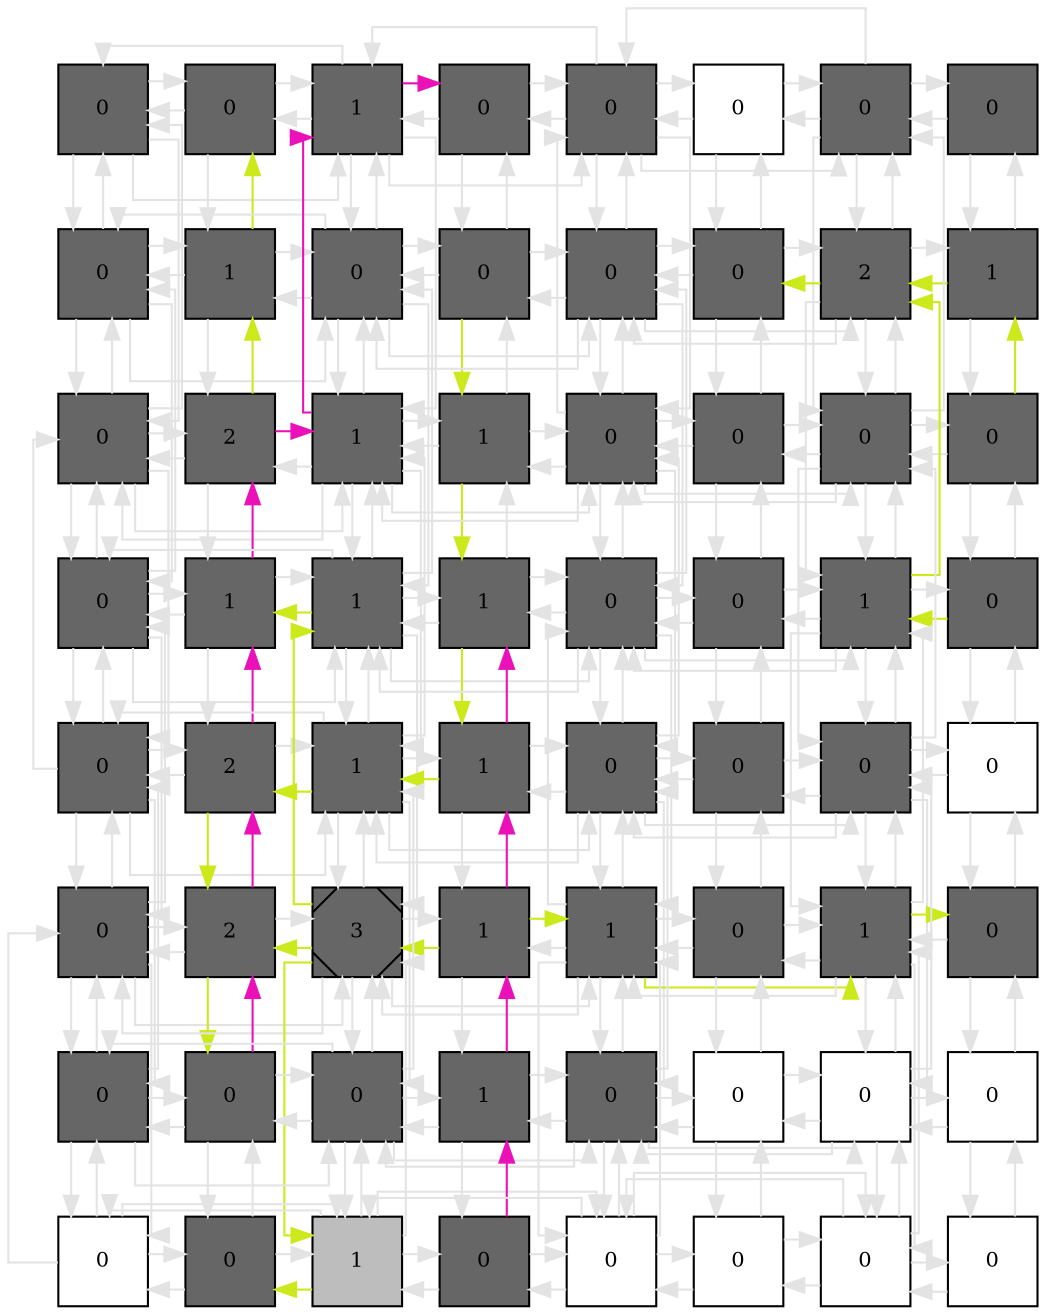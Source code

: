 digraph layout  {
rankdir=TB;
splines=ortho;
node [fixedsize=false, style=filled, width="0.6"];
edge [constraint=false];
0 [fillcolor="#666666", fontsize=10, label=0, shape=square, tooltip="name:  IS ,\nin_degree: 4,\nout_degree: 4"];
1 [fillcolor="#666666", fontsize=10, label=0, shape=square, tooltip="name:  IgG ,\nin_degree: 3,\nout_degree: 3"];
2 [fillcolor="#666666", fontsize=10, label=1, shape=square, tooltip="name:  TNE ,\nin_degree: 6,\nout_degree: 6"];
3 [fillcolor="#666666", fontsize=10, label=0, shape=square, tooltip="name:  IgA_TRetortaeformis ,\nin_degree: 3,\nout_degree: 3"];
4 [fillcolor="#666666", fontsize=10, label=0, shape=square, tooltip="name:  NE_Bacterium ,\nin_degree: 6,\nout_degree: 6"];
5 [fillcolor="#FFFFFF", fontsize=10, label=0, shape=square, tooltip="name: None,\nin_degree: 3,\nout_degree: 3"];
6 [fillcolor="#666666", fontsize=10, label=0, shape=square, tooltip="name:  DP ,\nin_degree: 5,\nout_degree: 5"];
7 [fillcolor="#666666", fontsize=10, label=0, shape=square, tooltip="name:  Oag ,\nin_degree: 2,\nout_degree: 2"];
8 [fillcolor="#666666", fontsize=10, label=0, shape=square, tooltip="name:  EC_TRetortaeformis ,\nin_degree: 5,\nout_degree: 5"];
9 [fillcolor="#666666", fontsize=10, label=1, shape=square, tooltip="name:  AD ,\nin_degree: 4,\nout_degree: 4"];
10 [fillcolor="#666666", fontsize=10, label=0, shape=square, tooltip="name:  NE_TRetortaeformis ,\nin_degree: 7,\nout_degree: 7"];
11 [fillcolor="#666666", fontsize=10, label=0, shape=square, tooltip="name:  PIC ,\nin_degree: 4,\nout_degree: 4"];
12 [fillcolor="#666666", fontsize=10, label=0, shape=square, tooltip="name:  MPI_Bacterium ,\nin_degree: 7,\nout_degree: 7"];
13 [fillcolor="#666666", fontsize=10, label=0, shape=square, tooltip="name:  AP ,\nin_degree: 4,\nout_degree: 4"];
14 [fillcolor="#666666", fontsize=10, label=2, shape=square, tooltip="name:  EC_Bacterium ,\nin_degree: 6,\nout_degree: 6"];
15 [fillcolor="#666666", fontsize=10, label=1, shape=square, tooltip="name:  Cb ,\nin_degree: 3,\nout_degree: 3"];
16 [fillcolor="#666666", fontsize=10, label=0, shape=square, tooltip="name:  IL13 ,\nin_degree: 6,\nout_degree: 6"];
17 [fillcolor="#666666", fontsize=10, label=2, shape=square, tooltip="name:  Th2I_TRetortaeformis ,\nin_degree: 4,\nout_degree: 4"];
18 [fillcolor="#666666", fontsize=10, label=1, shape=square, tooltip="name:  IL4I ,\nin_degree: 8,\nout_degree: 8"];
19 [fillcolor="#666666", fontsize=10, label=1, shape=square, tooltip="name:  IFNgII ,\nin_degree: 4,\nout_degree: 4"];
20 [fillcolor="#666666", fontsize=10, label=0, shape=square, tooltip="name:  IFNg_Bacterium ,\nin_degree: 8,\nout_degree: 8"];
21 [fillcolor="#666666", fontsize=10, label=0, shape=square, tooltip="name:  PH ,\nin_degree: 4,\nout_degree: 4"];
22 [fillcolor="#666666", fontsize=10, label=0, shape=square, tooltip="name:  Bb ,\nin_degree: 7,\nout_degree: 7"];
23 [fillcolor="#666666", fontsize=10, label=0, shape=square, tooltip="name:  AgAb_Bacterium ,\nin_degree: 3,\nout_degree: 3"];
24 [fillcolor="#666666", fontsize=10, label=0, shape=square, tooltip="name:  EL ,\nin_degree: 6,\nout_degree: 6"];
25 [fillcolor="#666666", fontsize=10, label=1, shape=square, tooltip="name:  BC_TRetortaeformis ,\nin_degree: 4,\nout_degree: 4"];
26 [fillcolor="#666666", fontsize=10, label=1, shape=square, tooltip="name:  IL10I ,\nin_degree: 8,\nout_degree: 8"];
27 [fillcolor="#666666", fontsize=10, label=1, shape=square, tooltip="name:  IFNgI ,\nin_degree: 4,\nout_degree: 4"];
28 [fillcolor="#666666", fontsize=10, label=0, shape=square, tooltip="name:  DCI_Bacterium ,\nin_degree: 8,\nout_degree: 8"];
29 [fillcolor="#666666", fontsize=10, label=0, shape=square, tooltip="name:  Th1I_Bacterium ,\nin_degree: 4,\nout_degree: 4"];
30 [fillcolor="#666666", fontsize=10, label=1, shape=square, tooltip="name:  IgA_Bacterium ,\nin_degree: 7,\nout_degree: 7"];
31 [fillcolor="#666666", fontsize=10, label=0, shape=square, tooltip="name:  IgG_Bacterium ,\nin_degree: 3,\nout_degree: 3"];
32 [fillcolor="#666666", fontsize=10, label=0, shape=square, tooltip="name:  EL2 ,\nin_degree: 6,\nout_degree: 6"];
33 [fillcolor="#666666", fontsize=10, label=2, shape=square, tooltip="name:  IgE ,\nin_degree: 4,\nout_degree: 4"];
34 [fillcolor="#666666", fontsize=10, label=1, shape=square, tooltip="name:  Th2I_Bacterium ,\nin_degree: 8,\nout_degree: 8"];
35 [fillcolor="#666666", fontsize=10, label=1, shape=square, tooltip="name:  DCI_TRetortaeformis ,\nin_degree: 4,\nout_degree: 4"];
36 [fillcolor="#666666", fontsize=10, label=0, shape=square, tooltip="name:  IL10I_Bacterium ,\nin_degree: 8,\nout_degree: 8"];
37 [fillcolor="#666666", fontsize=10, label=0, shape=square, tooltip="name:  TrI_Bacterium ,\nin_degree: 4,\nout_degree: 4"];
38 [fillcolor="#666666", fontsize=10, label=0, shape=square, tooltip="name:  TTSSI ,\nin_degree: 7,\nout_degree: 7"];
39 [fillcolor="#FFFFFF", fontsize=10, label=0, shape=square, tooltip="name: None,\nin_degree: 3,\nout_degree: 3"];
40 [fillcolor="#666666", fontsize=10, label=0, shape=square, tooltip="name:  TEL ,\nin_degree: 6,\nout_degree: 6"];
41 [fillcolor="#666666", fontsize=10, label=2, shape=square, tooltip="name:  DCII_TRetortaeformis ,\nin_degree: 4,\nout_degree: 4"];
42 [fillcolor="#666666", fontsize=10, label=3, shape=Msquare, tooltip="name:  IL4II ,\nin_degree: 8,\nout_degree: 8"];
43 [fillcolor="#666666", fontsize=10, label=1, shape=square, tooltip="name:  T0 ,\nin_degree: 4,\nout_degree: 4"];
44 [fillcolor="#666666", fontsize=10, label=1, shape=square, tooltip="name:  Th1II_Bacterium ,\nin_degree: 8,\nout_degree: 8"];
45 [fillcolor="#666666", fontsize=10, label=0, shape=square, tooltip="name:  TrII ,\nin_degree: 4,\nout_degree: 4"];
46 [fillcolor="#666666", fontsize=10, label=1, shape=square, tooltip="name:  TTSSII ,\nin_degree: 7,\nout_degree: 7"];
47 [fillcolor="#666666", fontsize=10, label=0, shape=square, tooltip="name:  BC_Bacterium ,\nin_degree: 3,\nout_degree: 3"];
48 [fillcolor="#666666", fontsize=10, label=0, shape=square, tooltip="name:  IL5 ,\nin_degree: 5,\nout_degree: 5"];
49 [fillcolor="#666666", fontsize=10, label=0, shape=square, tooltip="name:  Th2II_TRetortaeformis ,\nin_degree: 4,\nout_degree: 4"];
50 [fillcolor="#666666", fontsize=10, label=0, shape=square, tooltip="name:  IL12II ,\nin_degree: 7,\nout_degree: 7"];
51 [fillcolor="#666666", fontsize=10, label=1, shape=square, tooltip="name:  Th2II_Bacterium ,\nin_degree: 4,\nout_degree: 4"];
52 [fillcolor="#666666", fontsize=10, label=0, shape=square, tooltip="name:  DCII_Bacterium ,\nin_degree: 7,\nout_degree: 7"];
53 [fillcolor="#FFFFFF", fontsize=10, label=0, shape=square, tooltip="name: None,\nin_degree: 4,\nout_degree: 4"];
54 [fillcolor="#FFFFFF", fontsize=10, label=0, shape=square, tooltip="name: None,\nin_degree: 6,\nout_degree: 6"];
55 [fillcolor="#FFFFFF", fontsize=10, label=0, shape=square, tooltip="name: None,\nin_degree: 3,\nout_degree: 3"];
56 [fillcolor="#FFFFFF", fontsize=10, label=0, shape=square, tooltip="name: None,\nin_degree: 4,\nout_degree: 4"];
57 [fillcolor="#666666", fontsize=10, label=0, shape=square, tooltip="name:  Th1II_TRetortaeformis ,\nin_degree: 3,\nout_degree: 3"];
58 [fillcolor="#bdbdbd", fontsize=10, label=1, shape=square, tooltip="name: None,\nin_degree: 6,\nout_degree: 6"];
59 [fillcolor="#666666", fontsize=10, label=0, shape=square, tooltip="name:  Th1I_TRetortaeformis ,\nin_degree: 3,\nout_degree: 3"];
60 [fillcolor="#FFFFFF", fontsize=10, label=0, shape=square, tooltip="name: None,\nin_degree: 6,\nout_degree: 6"];
61 [fillcolor="#FFFFFF", fontsize=10, label=0, shape=square, tooltip="name: None,\nin_degree: 3,\nout_degree: 3"];
62 [fillcolor="#FFFFFF", fontsize=10, label=0, shape=square, tooltip="name: None,\nin_degree: 5,\nout_degree: 5"];
63 [fillcolor="#FFFFFF", fontsize=10, label=0, shape=square, tooltip="name: None,\nin_degree: 2,\nout_degree: 2"];
0 -> 1  [color=grey89, style="penwidth(0.1)", tooltip=" ", weight=1];
0 -> 8  [color=grey89, style="penwidth(0.1)", tooltip=" ", weight=1];
0 -> 16  [color=grey89, style="penwidth(0.1)", tooltip=" ", weight=1];
0 -> 2  [color=grey89, style="penwidth(0.1)", tooltip=" ", weight=1];
1 -> 0  [color=grey89, style="penwidth(0.1)", tooltip=" ", weight=1];
1 -> 2  [color=grey89, style="penwidth(0.1)", tooltip=" ", weight=1];
1 -> 9  [color=grey89, style="penwidth(0.1)", tooltip=" ", weight=1];
2 -> 1  [color=grey89, style="penwidth(0.1)", tooltip=" ", weight=1];
2 -> 3  [color="#EB11B9", style="penwidth(0.1)", tooltip="25( BC_TRetortaeformis ) to 3( IgA_TRetortaeformis )", weight=1];
2 -> 10  [color=grey89, style="penwidth(0.1)", tooltip=" ", weight=1];
2 -> 18  [color=grey89, style="penwidth(0.1)", tooltip=" ", weight=1];
2 -> 4  [color=grey89, style="penwidth(0.1)", tooltip=" ", weight=1];
2 -> 0  [color=grey89, style="penwidth(0.1)", tooltip=" ", weight=1];
3 -> 2  [color=grey89, style="penwidth(0.1)", tooltip=" ", weight=1];
3 -> 4  [color=grey89, style="penwidth(0.1)", tooltip=" ", weight=1];
3 -> 11  [color=grey89, style="penwidth(0.1)", tooltip=" ", weight=1];
4 -> 3  [color=grey89, style="penwidth(0.1)", tooltip=" ", weight=1];
4 -> 5  [color=grey89, style="penwidth(0.1)", tooltip=" ", weight=1];
4 -> 12  [color=grey89, style="penwidth(0.1)", tooltip=" ", weight=1];
4 -> 20  [color=grey89, style="penwidth(0.1)", tooltip=" ", weight=1];
4 -> 6  [color=grey89, style="penwidth(0.1)", tooltip=" ", weight=1];
4 -> 2  [color=grey89, style="penwidth(0.1)", tooltip=" ", weight=1];
5 -> 4  [color=grey89, style="penwidth(0.1)", tooltip=" ", weight=1];
5 -> 6  [color=grey89, style="penwidth(0.1)", tooltip=" ", weight=1];
5 -> 13  [color=grey89, style="penwidth(0.1)", tooltip=" ", weight=1];
6 -> 5  [color=grey89, style="penwidth(0.1)", tooltip=" ", weight=1];
6 -> 7  [color=grey89, style="penwidth(0.1)", tooltip=" ", weight=1];
6 -> 14  [color=grey89, style="penwidth(0.1)", tooltip=" ", weight=1];
6 -> 22  [color=grey89, style="penwidth(0.1)", tooltip=" ", weight=1];
6 -> 4  [color=grey89, style="penwidth(0.1)", tooltip=" ", weight=1];
7 -> 6  [color=grey89, style="penwidth(0.1)", tooltip=" ", weight=1];
7 -> 15  [color=grey89, style="penwidth(0.1)", tooltip=" ", weight=1];
8 -> 0  [color=grey89, style="penwidth(0.1)", tooltip=" ", weight=1];
8 -> 9  [color=grey89, style="penwidth(0.1)", tooltip=" ", weight=1];
8 -> 16  [color=grey89, style="penwidth(0.1)", tooltip=" ", weight=1];
8 -> 24  [color=grey89, style="penwidth(0.1)", tooltip=" ", weight=1];
8 -> 10  [color=grey89, style="penwidth(0.1)", tooltip=" ", weight=1];
9 -> 1  [color="#CBE91B", style="penwidth(0.1)", tooltip="25( BC_TRetortaeformis ) to 1( IgG )", weight=1];
9 -> 8  [color=grey89, style="penwidth(0.1)", tooltip=" ", weight=1];
9 -> 10  [color=grey89, style="penwidth(0.1)", tooltip=" ", weight=1];
9 -> 17  [color=grey89, style="penwidth(0.1)", tooltip=" ", weight=1];
10 -> 2  [color=grey89, style="penwidth(0.1)", tooltip=" ", weight=1];
10 -> 9  [color=grey89, style="penwidth(0.1)", tooltip=" ", weight=1];
10 -> 11  [color=grey89, style="penwidth(0.1)", tooltip=" ", weight=1];
10 -> 18  [color=grey89, style="penwidth(0.1)", tooltip=" ", weight=1];
10 -> 26  [color=grey89, style="penwidth(0.1)", tooltip=" ", weight=1];
10 -> 12  [color=grey89, style="penwidth(0.1)", tooltip=" ", weight=1];
10 -> 8  [color=grey89, style="penwidth(0.1)", tooltip=" ", weight=1];
11 -> 3  [color=grey89, style="penwidth(0.1)", tooltip=" ", weight=1];
11 -> 10  [color=grey89, style="penwidth(0.1)", tooltip=" ", weight=1];
11 -> 12  [color=grey89, style="penwidth(0.1)", tooltip=" ", weight=1];
11 -> 19  [color="#CBE91B", style="penwidth(0.1)", tooltip="11( PIC ) to 35( DCI_TRetortaeformis )", weight=1];
12 -> 4  [color=grey89, style="penwidth(0.1)", tooltip=" ", weight=1];
12 -> 11  [color=grey89, style="penwidth(0.1)", tooltip=" ", weight=1];
12 -> 13  [color=grey89, style="penwidth(0.1)", tooltip=" ", weight=1];
12 -> 20  [color=grey89, style="penwidth(0.1)", tooltip=" ", weight=1];
12 -> 28  [color=grey89, style="penwidth(0.1)", tooltip=" ", weight=1];
12 -> 14  [color=grey89, style="penwidth(0.1)", tooltip=" ", weight=1];
12 -> 10  [color=grey89, style="penwidth(0.1)", tooltip=" ", weight=1];
13 -> 5  [color=grey89, style="penwidth(0.1)", tooltip=" ", weight=1];
13 -> 12  [color=grey89, style="penwidth(0.1)", tooltip=" ", weight=1];
13 -> 14  [color=grey89, style="penwidth(0.1)", tooltip=" ", weight=1];
13 -> 21  [color=grey89, style="penwidth(0.1)", tooltip=" ", weight=1];
14 -> 6  [color=grey89, style="penwidth(0.1)", tooltip=" ", weight=1];
14 -> 13  [color="#CBE91B", style="penwidth(0.1)", tooltip="31( IgG_Bacterium ) to 13( AP )", weight=1];
14 -> 15  [color=grey89, style="penwidth(0.1)", tooltip=" ", weight=1];
14 -> 22  [color=grey89, style="penwidth(0.1)", tooltip=" ", weight=1];
14 -> 30  [color=grey89, style="penwidth(0.1)", tooltip=" ", weight=1];
14 -> 12  [color=grey89, style="penwidth(0.1)", tooltip=" ", weight=1];
15 -> 7  [color=grey89, style="penwidth(0.1)", tooltip=" ", weight=1];
15 -> 14  [color="#CBE91B", style="penwidth(0.1)", tooltip="23( AgAb_Bacterium ) to 13( AP )", weight=1];
15 -> 23  [color=grey89, style="penwidth(0.1)", tooltip=" ", weight=1];
16 -> 8  [color=grey89, style="penwidth(0.1)", tooltip=" ", weight=1];
16 -> 17  [color=grey89, style="penwidth(0.1)", tooltip=" ", weight=1];
16 -> 24  [color=grey89, style="penwidth(0.1)", tooltip=" ", weight=1];
16 -> 32  [color=grey89, style="penwidth(0.1)", tooltip=" ", weight=1];
16 -> 0  [color=grey89, style="penwidth(0.1)", tooltip=" ", weight=1];
16 -> 18  [color=grey89, style="penwidth(0.1)", tooltip=" ", weight=1];
17 -> 9  [color="#CBE91B", style="penwidth(0.1)", tooltip="25( BC_TRetortaeformis ) to 1( IgG )", weight=1];
17 -> 16  [color=grey89, style="penwidth(0.1)", tooltip=" ", weight=1];
17 -> 18  [color="#EB11B9", style="penwidth(0.1)", tooltip="25( BC_TRetortaeformis ) to 3( IgA_TRetortaeformis )", weight=1];
17 -> 25  [color=grey89, style="penwidth(0.1)", tooltip=" ", weight=1];
18 -> 10  [color=grey89, style="penwidth(0.1)", tooltip=" ", weight=1];
18 -> 17  [color=grey89, style="penwidth(0.1)", tooltip=" ", weight=1];
18 -> 19  [color=grey89, style="penwidth(0.1)", tooltip=" ", weight=1];
18 -> 26  [color=grey89, style="penwidth(0.1)", tooltip=" ", weight=1];
18 -> 34  [color=grey89, style="penwidth(0.1)", tooltip=" ", weight=1];
18 -> 2  [color="#EB11B9", style="penwidth(0.1)", tooltip="25( BC_TRetortaeformis ) to 3( IgA_TRetortaeformis )", weight=1];
18 -> 20  [color=grey89, style="penwidth(0.1)", tooltip=" ", weight=1];
18 -> 16  [color=grey89, style="penwidth(0.1)", tooltip=" ", weight=1];
19 -> 11  [color=grey89, style="penwidth(0.1)", tooltip=" ", weight=1];
19 -> 18  [color=grey89, style="penwidth(0.1)", tooltip=" ", weight=1];
19 -> 20  [color=grey89, style="penwidth(0.1)", tooltip=" ", weight=1];
19 -> 27  [color="#CBE91B", style="penwidth(0.1)", tooltip="11( PIC ) to 35( DCI_TRetortaeformis )", weight=1];
20 -> 12  [color=grey89, style="penwidth(0.1)", tooltip=" ", weight=1];
20 -> 19  [color=grey89, style="penwidth(0.1)", tooltip=" ", weight=1];
20 -> 21  [color=grey89, style="penwidth(0.1)", tooltip=" ", weight=1];
20 -> 28  [color=grey89, style="penwidth(0.1)", tooltip=" ", weight=1];
20 -> 36  [color=grey89, style="penwidth(0.1)", tooltip=" ", weight=1];
20 -> 4  [color=grey89, style="penwidth(0.1)", tooltip=" ", weight=1];
20 -> 22  [color=grey89, style="penwidth(0.1)", tooltip=" ", weight=1];
20 -> 18  [color=grey89, style="penwidth(0.1)", tooltip=" ", weight=1];
21 -> 13  [color=grey89, style="penwidth(0.1)", tooltip=" ", weight=1];
21 -> 20  [color=grey89, style="penwidth(0.1)", tooltip=" ", weight=1];
21 -> 22  [color=grey89, style="penwidth(0.1)", tooltip=" ", weight=1];
21 -> 29  [color=grey89, style="penwidth(0.1)", tooltip=" ", weight=1];
22 -> 14  [color=grey89, style="penwidth(0.1)", tooltip=" ", weight=1];
22 -> 21  [color=grey89, style="penwidth(0.1)", tooltip=" ", weight=1];
22 -> 23  [color=grey89, style="penwidth(0.1)", tooltip=" ", weight=1];
22 -> 30  [color=grey89, style="penwidth(0.1)", tooltip=" ", weight=1];
22 -> 38  [color=grey89, style="penwidth(0.1)", tooltip=" ", weight=1];
22 -> 6  [color=grey89, style="penwidth(0.1)", tooltip=" ", weight=1];
22 -> 20  [color=grey89, style="penwidth(0.1)", tooltip=" ", weight=1];
23 -> 15  [color="#CBE91B", style="penwidth(0.1)", tooltip="23( AgAb_Bacterium ) to 13( AP )", weight=1];
23 -> 22  [color=grey89, style="penwidth(0.1)", tooltip=" ", weight=1];
23 -> 31  [color=grey89, style="penwidth(0.1)", tooltip=" ", weight=1];
24 -> 16  [color=grey89, style="penwidth(0.1)", tooltip=" ", weight=1];
24 -> 25  [color=grey89, style="penwidth(0.1)", tooltip=" ", weight=1];
24 -> 32  [color=grey89, style="penwidth(0.1)", tooltip=" ", weight=1];
24 -> 40  [color=grey89, style="penwidth(0.1)", tooltip=" ", weight=1];
24 -> 8  [color=grey89, style="penwidth(0.1)", tooltip=" ", weight=1];
24 -> 26  [color=grey89, style="penwidth(0.1)", tooltip=" ", weight=1];
25 -> 17  [color="#EB11B9", style="penwidth(0.1)", tooltip="49( Th2II_TRetortaeformis ) to 17( Th2I_TRetortaeformis )", weight=1];
25 -> 24  [color=grey89, style="penwidth(0.1)", tooltip=" ", weight=1];
25 -> 26  [color=grey89, style="penwidth(0.1)", tooltip=" ", weight=1];
25 -> 33  [color=grey89, style="penwidth(0.1)", tooltip=" ", weight=1];
26 -> 18  [color=grey89, style="penwidth(0.1)", tooltip=" ", weight=1];
26 -> 25  [color="#CBE91B", style="penwidth(0.1)", tooltip="43( T0 ) to 25( BC_TRetortaeformis )", weight=1];
26 -> 27  [color=grey89, style="penwidth(0.1)", tooltip=" ", weight=1];
26 -> 34  [color=grey89, style="penwidth(0.1)", tooltip=" ", weight=1];
26 -> 42  [color=grey89, style="penwidth(0.1)", tooltip=" ", weight=1];
26 -> 10  [color=grey89, style="penwidth(0.1)", tooltip=" ", weight=1];
26 -> 28  [color=grey89, style="penwidth(0.1)", tooltip=" ", weight=1];
26 -> 24  [color=grey89, style="penwidth(0.1)", tooltip=" ", weight=1];
27 -> 19  [color=grey89, style="penwidth(0.1)", tooltip=" ", weight=1];
27 -> 26  [color=grey89, style="penwidth(0.1)", tooltip=" ", weight=1];
27 -> 28  [color=grey89, style="penwidth(0.1)", tooltip=" ", weight=1];
27 -> 35  [color="#CBE91B", style="penwidth(0.1)", tooltip="11( PIC ) to 35( DCI_TRetortaeformis )", weight=1];
28 -> 20  [color=grey89, style="penwidth(0.1)", tooltip=" ", weight=1];
28 -> 27  [color=grey89, style="penwidth(0.1)", tooltip=" ", weight=1];
28 -> 29  [color=grey89, style="penwidth(0.1)", tooltip=" ", weight=1];
28 -> 36  [color=grey89, style="penwidth(0.1)", tooltip=" ", weight=1];
28 -> 44  [color=grey89, style="penwidth(0.1)", tooltip=" ", weight=1];
28 -> 12  [color=grey89, style="penwidth(0.1)", tooltip=" ", weight=1];
28 -> 30  [color=grey89, style="penwidth(0.1)", tooltip=" ", weight=1];
28 -> 26  [color=grey89, style="penwidth(0.1)", tooltip=" ", weight=1];
29 -> 21  [color=grey89, style="penwidth(0.1)", tooltip=" ", weight=1];
29 -> 28  [color=grey89, style="penwidth(0.1)", tooltip=" ", weight=1];
29 -> 30  [color=grey89, style="penwidth(0.1)", tooltip=" ", weight=1];
29 -> 37  [color=grey89, style="penwidth(0.1)", tooltip=" ", weight=1];
30 -> 22  [color=grey89, style="penwidth(0.1)", tooltip=" ", weight=1];
30 -> 29  [color=grey89, style="penwidth(0.1)", tooltip=" ", weight=1];
30 -> 31  [color=grey89, style="penwidth(0.1)", tooltip=" ", weight=1];
30 -> 38  [color=grey89, style="penwidth(0.1)", tooltip=" ", weight=1];
30 -> 46  [color=grey89, style="penwidth(0.1)", tooltip=" ", weight=1];
30 -> 14  [color="#CBE91B", style="penwidth(0.1)", tooltip="31( IgG_Bacterium ) to 13( AP )", weight=1];
30 -> 28  [color=grey89, style="penwidth(0.1)", tooltip=" ", weight=1];
31 -> 23  [color=grey89, style="penwidth(0.1)", tooltip=" ", weight=1];
31 -> 30  [color="#CBE91B", style="penwidth(0.1)", tooltip="31( IgG_Bacterium ) to 13( AP )", weight=1];
31 -> 39  [color=grey89, style="penwidth(0.1)", tooltip=" ", weight=1];
32 -> 24  [color=grey89, style="penwidth(0.1)", tooltip=" ", weight=1];
32 -> 33  [color=grey89, style="penwidth(0.1)", tooltip=" ", weight=1];
32 -> 40  [color=grey89, style="penwidth(0.1)", tooltip=" ", weight=1];
32 -> 48  [color=grey89, style="penwidth(0.1)", tooltip=" ", weight=1];
32 -> 16  [color=grey89, style="penwidth(0.1)", tooltip=" ", weight=1];
32 -> 34  [color=grey89, style="penwidth(0.1)", tooltip=" ", weight=1];
33 -> 25  [color="#EB11B9", style="penwidth(0.1)", tooltip="49( Th2II_TRetortaeformis ) to 17( Th2I_TRetortaeformis )", weight=1];
33 -> 32  [color=grey89, style="penwidth(0.1)", tooltip=" ", weight=1];
33 -> 34  [color=grey89, style="penwidth(0.1)", tooltip=" ", weight=1];
33 -> 41  [color="#CBE91B", style="penwidth(0.1)", tooltip="35( DCI_TRetortaeformis ) to 41( DCII_TRetortaeformis )", weight=1];
34 -> 26  [color=grey89, style="penwidth(0.1)", tooltip=" ", weight=1];
34 -> 33  [color="#CBE91B", style="penwidth(0.1)", tooltip="35( DCI_TRetortaeformis ) to 41( DCII_TRetortaeformis )", weight=1];
34 -> 35  [color=grey89, style="penwidth(0.1)", tooltip=" ", weight=1];
34 -> 42  [color=grey89, style="penwidth(0.1)", tooltip=" ", weight=1];
34 -> 50  [color=grey89, style="penwidth(0.1)", tooltip=" ", weight=1];
34 -> 18  [color=grey89, style="penwidth(0.1)", tooltip=" ", weight=1];
34 -> 36  [color=grey89, style="penwidth(0.1)", tooltip=" ", weight=1];
34 -> 32  [color=grey89, style="penwidth(0.1)", tooltip=" ", weight=1];
35 -> 27  [color="#EB11B9", style="penwidth(0.1)", tooltip="59( Th1I_TRetortaeformis ) to 27( IFNgI )", weight=1];
35 -> 34  [color="#CBE91B", style="penwidth(0.1)", tooltip="35( DCI_TRetortaeformis ) to 41( DCII_TRetortaeformis )", weight=1];
35 -> 36  [color=grey89, style="penwidth(0.1)", tooltip=" ", weight=1];
35 -> 43  [color=grey89, style="penwidth(0.1)", tooltip=" ", weight=1];
36 -> 28  [color=grey89, style="penwidth(0.1)", tooltip=" ", weight=1];
36 -> 35  [color=grey89, style="penwidth(0.1)", tooltip=" ", weight=1];
36 -> 37  [color=grey89, style="penwidth(0.1)", tooltip=" ", weight=1];
36 -> 44  [color=grey89, style="penwidth(0.1)", tooltip=" ", weight=1];
36 -> 52  [color=grey89, style="penwidth(0.1)", tooltip=" ", weight=1];
36 -> 20  [color=grey89, style="penwidth(0.1)", tooltip=" ", weight=1];
36 -> 38  [color=grey89, style="penwidth(0.1)", tooltip=" ", weight=1];
36 -> 34  [color=grey89, style="penwidth(0.1)", tooltip=" ", weight=1];
37 -> 29  [color=grey89, style="penwidth(0.1)", tooltip=" ", weight=1];
37 -> 36  [color=grey89, style="penwidth(0.1)", tooltip=" ", weight=1];
37 -> 38  [color=grey89, style="penwidth(0.1)", tooltip=" ", weight=1];
37 -> 45  [color=grey89, style="penwidth(0.1)", tooltip=" ", weight=1];
38 -> 30  [color=grey89, style="penwidth(0.1)", tooltip=" ", weight=1];
38 -> 37  [color=grey89, style="penwidth(0.1)", tooltip=" ", weight=1];
38 -> 39  [color=grey89, style="penwidth(0.1)", tooltip=" ", weight=1];
38 -> 46  [color=grey89, style="penwidth(0.1)", tooltip=" ", weight=1];
38 -> 54  [color=grey89, style="penwidth(0.1)", tooltip=" ", weight=1];
38 -> 22  [color=grey89, style="penwidth(0.1)", tooltip=" ", weight=1];
38 -> 36  [color=grey89, style="penwidth(0.1)", tooltip=" ", weight=1];
39 -> 31  [color=grey89, style="penwidth(0.1)", tooltip=" ", weight=1];
39 -> 38  [color=grey89, style="penwidth(0.1)", tooltip=" ", weight=1];
39 -> 47  [color=grey89, style="penwidth(0.1)", tooltip=" ", weight=1];
40 -> 32  [color=grey89, style="penwidth(0.1)", tooltip=" ", weight=1];
40 -> 41  [color=grey89, style="penwidth(0.1)", tooltip=" ", weight=1];
40 -> 48  [color=grey89, style="penwidth(0.1)", tooltip=" ", weight=1];
40 -> 56  [color=grey89, style="penwidth(0.1)", tooltip=" ", weight=1];
40 -> 24  [color=grey89, style="penwidth(0.1)", tooltip=" ", weight=1];
40 -> 42  [color=grey89, style="penwidth(0.1)", tooltip=" ", weight=1];
41 -> 33  [color="#EB11B9", style="penwidth(0.1)", tooltip="49( Th2II_TRetortaeformis ) to 17( Th2I_TRetortaeformis )", weight=1];
41 -> 40  [color=grey89, style="penwidth(0.1)", tooltip=" ", weight=1];
41 -> 42  [color=grey89, style="penwidth(0.1)", tooltip=" ", weight=1];
41 -> 49  [color="#CBE91B", style="penwidth(0.1)", tooltip="43( T0 ) to 49( Th2II_TRetortaeformis )", weight=1];
42 -> 34  [color=grey89, style="penwidth(0.1)", tooltip=" ", weight=1];
42 -> 41  [color="#CBE91B", style="penwidth(0.1)", tooltip="43( T0 ) to 49( Th2II_TRetortaeformis )", weight=1];
42 -> 43  [color=grey89, style="penwidth(0.1)", tooltip=" ", weight=1];
42 -> 50  [color=grey89, style="penwidth(0.1)", tooltip=" ", weight=1];
42 -> 58  [color="#CBE91B", style="penwidth(0.1)", tooltip="43( T0 ) to 57( Th1II_TRetortaeformis )", weight=1];
42 -> 26  [color="#CBE91B", style="penwidth(0.1)", tooltip="43( T0 ) to 25( BC_TRetortaeformis )", weight=1];
42 -> 44  [color=grey89, style="penwidth(0.1)", tooltip=" ", weight=1];
42 -> 40  [color=grey89, style="penwidth(0.1)", tooltip=" ", weight=1];
43 -> 35  [color="#EB11B9", style="penwidth(0.1)", tooltip="59( Th1I_TRetortaeformis ) to 27( IFNgI )", weight=1];
43 -> 42  [color="#CBE91B", style="penwidth(0.1)", tooltip="43( T0 ) to 57( Th1II_TRetortaeformis )", weight=1];
43 -> 44  [color="#CBE91B", style="penwidth(0.1)", tooltip="43( T0 ) to 47( BC_Bacterium )", weight=1];
43 -> 51  [color=grey89, style="penwidth(0.1)", tooltip=" ", weight=1];
44 -> 36  [color=grey89, style="penwidth(0.1)", tooltip=" ", weight=1];
44 -> 43  [color=grey89, style="penwidth(0.1)", tooltip=" ", weight=1];
44 -> 45  [color=grey89, style="penwidth(0.1)", tooltip=" ", weight=1];
44 -> 52  [color=grey89, style="penwidth(0.1)", tooltip=" ", weight=1];
44 -> 60  [color=grey89, style="penwidth(0.1)", tooltip=" ", weight=1];
44 -> 28  [color=grey89, style="penwidth(0.1)", tooltip=" ", weight=1];
44 -> 46  [color="#CBE91B", style="penwidth(0.1)", tooltip="43( T0 ) to 47( BC_Bacterium )", weight=1];
44 -> 42  [color=grey89, style="penwidth(0.1)", tooltip=" ", weight=1];
45 -> 37  [color=grey89, style="penwidth(0.1)", tooltip=" ", weight=1];
45 -> 44  [color=grey89, style="penwidth(0.1)", tooltip=" ", weight=1];
45 -> 46  [color=grey89, style="penwidth(0.1)", tooltip=" ", weight=1];
45 -> 53  [color=grey89, style="penwidth(0.1)", tooltip=" ", weight=1];
46 -> 38  [color=grey89, style="penwidth(0.1)", tooltip=" ", weight=1];
46 -> 45  [color=grey89, style="penwidth(0.1)", tooltip=" ", weight=1];
46 -> 47  [color="#CBE91B", style="penwidth(0.1)", tooltip="43( T0 ) to 47( BC_Bacterium )", weight=1];
46 -> 54  [color=grey89, style="penwidth(0.1)", tooltip=" ", weight=1];
46 -> 62  [color=grey89, style="penwidth(0.1)", tooltip=" ", weight=1];
46 -> 30  [color=grey89, style="penwidth(0.1)", tooltip=" ", weight=1];
46 -> 44  [color=grey89, style="penwidth(0.1)", tooltip=" ", weight=1];
47 -> 39  [color=grey89, style="penwidth(0.1)", tooltip=" ", weight=1];
47 -> 46  [color=grey89, style="penwidth(0.1)", tooltip=" ", weight=1];
47 -> 55  [color=grey89, style="penwidth(0.1)", tooltip=" ", weight=1];
48 -> 40  [color=grey89, style="penwidth(0.1)", tooltip=" ", weight=1];
48 -> 49  [color=grey89, style="penwidth(0.1)", tooltip=" ", weight=1];
48 -> 56  [color=grey89, style="penwidth(0.1)", tooltip=" ", weight=1];
48 -> 32  [color=grey89, style="penwidth(0.1)", tooltip=" ", weight=1];
48 -> 50  [color=grey89, style="penwidth(0.1)", tooltip=" ", weight=1];
49 -> 41  [color="#EB11B9", style="penwidth(0.1)", tooltip="49( Th2II_TRetortaeformis ) to 17( Th2I_TRetortaeformis )", weight=1];
49 -> 48  [color=grey89, style="penwidth(0.1)", tooltip=" ", weight=1];
49 -> 50  [color=grey89, style="penwidth(0.1)", tooltip=" ", weight=1];
49 -> 57  [color=grey89, style="penwidth(0.1)", tooltip=" ", weight=1];
50 -> 42  [color=grey89, style="penwidth(0.1)", tooltip=" ", weight=1];
50 -> 49  [color=grey89, style="penwidth(0.1)", tooltip=" ", weight=1];
50 -> 51  [color=grey89, style="penwidth(0.1)", tooltip=" ", weight=1];
50 -> 58  [color=grey89, style="penwidth(0.1)", tooltip=" ", weight=1];
50 -> 34  [color=grey89, style="penwidth(0.1)", tooltip=" ", weight=1];
50 -> 52  [color=grey89, style="penwidth(0.1)", tooltip=" ", weight=1];
50 -> 48  [color=grey89, style="penwidth(0.1)", tooltip=" ", weight=1];
51 -> 43  [color="#EB11B9", style="penwidth(0.1)", tooltip="59( Th1I_TRetortaeformis ) to 27( IFNgI )", weight=1];
51 -> 50  [color=grey89, style="penwidth(0.1)", tooltip=" ", weight=1];
51 -> 52  [color=grey89, style="penwidth(0.1)", tooltip=" ", weight=1];
51 -> 59  [color=grey89, style="penwidth(0.1)", tooltip=" ", weight=1];
52 -> 44  [color=grey89, style="penwidth(0.1)", tooltip=" ", weight=1];
52 -> 51  [color=grey89, style="penwidth(0.1)", tooltip=" ", weight=1];
52 -> 53  [color=grey89, style="penwidth(0.1)", tooltip=" ", weight=1];
52 -> 60  [color=grey89, style="penwidth(0.1)", tooltip=" ", weight=1];
52 -> 36  [color=grey89, style="penwidth(0.1)", tooltip=" ", weight=1];
52 -> 54  [color=grey89, style="penwidth(0.1)", tooltip=" ", weight=1];
52 -> 50  [color=grey89, style="penwidth(0.1)", tooltip=" ", weight=1];
53 -> 45  [color=grey89, style="penwidth(0.1)", tooltip=" ", weight=1];
53 -> 52  [color=grey89, style="penwidth(0.1)", tooltip=" ", weight=1];
53 -> 54  [color=grey89, style="penwidth(0.1)", tooltip=" ", weight=1];
53 -> 61  [color=grey89, style="penwidth(0.1)", tooltip=" ", weight=1];
54 -> 46  [color=grey89, style="penwidth(0.1)", tooltip=" ", weight=1];
54 -> 53  [color=grey89, style="penwidth(0.1)", tooltip=" ", weight=1];
54 -> 55  [color=grey89, style="penwidth(0.1)", tooltip=" ", weight=1];
54 -> 62  [color=grey89, style="penwidth(0.1)", tooltip=" ", weight=1];
54 -> 38  [color=grey89, style="penwidth(0.1)", tooltip=" ", weight=1];
54 -> 52  [color=grey89, style="penwidth(0.1)", tooltip=" ", weight=1];
55 -> 47  [color=grey89, style="penwidth(0.1)", tooltip=" ", weight=1];
55 -> 54  [color=grey89, style="penwidth(0.1)", tooltip=" ", weight=1];
55 -> 63  [color=grey89, style="penwidth(0.1)", tooltip=" ", weight=1];
56 -> 48  [color=grey89, style="penwidth(0.1)", tooltip=" ", weight=1];
56 -> 57  [color=grey89, style="penwidth(0.1)", tooltip=" ", weight=1];
56 -> 40  [color=grey89, style="penwidth(0.1)", tooltip=" ", weight=1];
56 -> 58  [color=grey89, style="penwidth(0.1)", tooltip=" ", weight=1];
57 -> 49  [color=grey89, style="penwidth(0.1)", tooltip=" ", weight=1];
57 -> 56  [color=grey89, style="penwidth(0.1)", tooltip=" ", weight=1];
57 -> 58  [color=grey89, style="penwidth(0.1)", tooltip=" ", weight=1];
58 -> 50  [color=grey89, style="penwidth(0.1)", tooltip=" ", weight=1];
58 -> 57  [color="#CBE91B", style="penwidth(0.1)", tooltip="43( T0 ) to 57( Th1II_TRetortaeformis )", weight=1];
58 -> 59  [color=grey89, style="penwidth(0.1)", tooltip=" ", weight=1];
58 -> 42  [color=grey89, style="penwidth(0.1)", tooltip=" ", weight=1];
58 -> 60  [color=grey89, style="penwidth(0.1)", tooltip=" ", weight=1];
58 -> 56  [color=grey89, style="penwidth(0.1)", tooltip=" ", weight=1];
59 -> 51  [color="#EB11B9", style="penwidth(0.1)", tooltip="59( Th1I_TRetortaeformis ) to 27( IFNgI )", weight=1];
59 -> 58  [color=grey89, style="penwidth(0.1)", tooltip=" ", weight=1];
59 -> 60  [color=grey89, style="penwidth(0.1)", tooltip=" ", weight=1];
60 -> 52  [color=grey89, style="penwidth(0.1)", tooltip=" ", weight=1];
60 -> 59  [color=grey89, style="penwidth(0.1)", tooltip=" ", weight=1];
60 -> 61  [color=grey89, style="penwidth(0.1)", tooltip=" ", weight=1];
60 -> 44  [color=grey89, style="penwidth(0.1)", tooltip=" ", weight=1];
60 -> 62  [color=grey89, style="penwidth(0.1)", tooltip=" ", weight=1];
60 -> 58  [color=grey89, style="penwidth(0.1)", tooltip=" ", weight=1];
61 -> 53  [color=grey89, style="penwidth(0.1)", tooltip=" ", weight=1];
61 -> 60  [color=grey89, style="penwidth(0.1)", tooltip=" ", weight=1];
61 -> 62  [color=grey89, style="penwidth(0.1)", tooltip=" ", weight=1];
62 -> 54  [color=grey89, style="penwidth(0.1)", tooltip=" ", weight=1];
62 -> 61  [color=grey89, style="penwidth(0.1)", tooltip=" ", weight=1];
62 -> 63  [color=grey89, style="penwidth(0.1)", tooltip=" ", weight=1];
62 -> 46  [color=grey89, style="penwidth(0.1)", tooltip=" ", weight=1];
62 -> 60  [color=grey89, style="penwidth(0.1)", tooltip=" ", weight=1];
63 -> 55  [color=grey89, style="penwidth(0.1)", tooltip=" ", weight=1];
63 -> 62  [color=grey89, style="penwidth(0.1)", tooltip=" ", weight=1];
edge [constraint=true, style=invis];

0 -> 8 -> 16 -> 24 -> 32 -> 40 -> 48 -> 56;
1 -> 9 -> 17 -> 25 -> 33 -> 41 -> 49 -> 57;
2 -> 10 -> 18 -> 26 -> 34 -> 42 -> 50 -> 58;
3 -> 11 -> 19 -> 27 -> 35 -> 43 -> 51 -> 59;
4 -> 12 -> 20 -> 28 -> 36 -> 44 -> 52 -> 60;
5 -> 13 -> 21 -> 29 -> 37 -> 45 -> 53 -> 61;
6 -> 14 -> 22 -> 30 -> 38 -> 46 -> 54 -> 62;
7 -> 15 -> 23 -> 31 -> 39 -> 47 -> 55 -> 63;
rank = same {0 -> 1 -> 2 -> 3 -> 4 -> 5 -> 6 -> 7};
rank = same {8 -> 9 -> 10 -> 11 -> 12 -> 13 -> 14 -> 15};
rank = same {16 -> 17 -> 18 -> 19 -> 20 -> 21 -> 22 -> 23};
rank = same {24 -> 25 -> 26 -> 27 -> 28 -> 29 -> 30 -> 31};
rank = same {32 -> 33 -> 34 -> 35 -> 36 -> 37 -> 38 -> 39};
rank = same {40 -> 41 -> 42 -> 43 -> 44 -> 45 -> 46 -> 47};
rank = same {48 -> 49 -> 50 -> 51 -> 52 -> 53 -> 54 -> 55};
rank = same {56 -> 57 -> 58 -> 59 -> 60 -> 61 -> 62 -> 63};
}